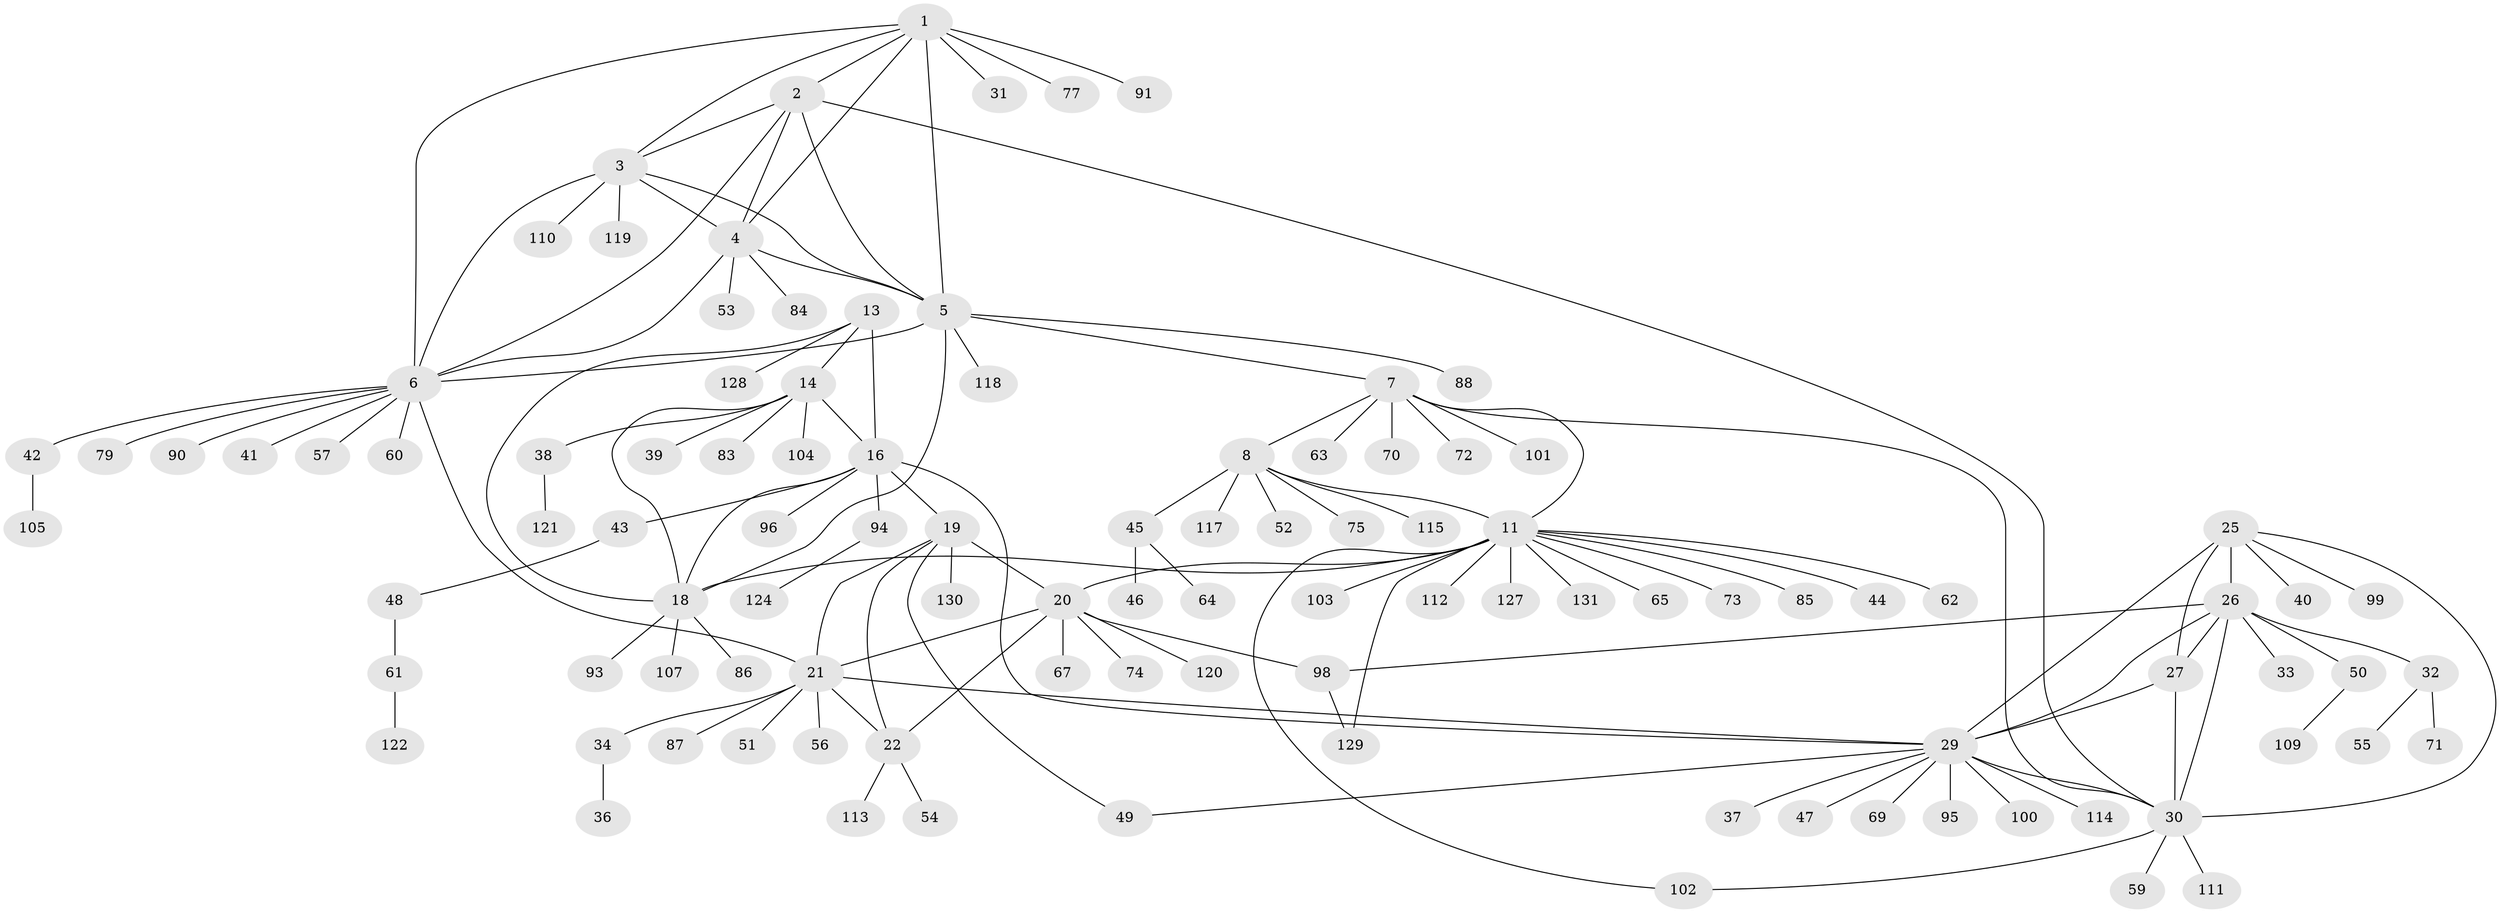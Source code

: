 // Generated by graph-tools (version 1.1) at 2025/52/02/27/25 19:52:21]
// undirected, 105 vertices, 137 edges
graph export_dot {
graph [start="1"]
  node [color=gray90,style=filled];
  1 [super="+125"];
  2;
  3 [super="+68"];
  4 [super="+82"];
  5;
  6 [super="+123"];
  7 [super="+9"];
  8 [super="+10"];
  11 [super="+12"];
  13 [super="+15"];
  14 [super="+76"];
  16 [super="+17"];
  18 [super="+81"];
  19 [super="+58"];
  20 [super="+24"];
  21 [super="+23"];
  22 [super="+116"];
  25 [super="+92"];
  26 [super="+28"];
  27 [super="+80"];
  29 [super="+89"];
  30 [super="+108"];
  31;
  32 [super="+35"];
  33;
  34;
  36;
  37;
  38 [super="+66"];
  39;
  40;
  41;
  42;
  43 [super="+97"];
  44;
  45 [super="+106"];
  46;
  47;
  48;
  49;
  50;
  51;
  52;
  53;
  54;
  55;
  56;
  57;
  59;
  60;
  61 [super="+78"];
  62;
  63;
  64;
  65;
  67;
  69;
  70;
  71;
  72;
  73;
  74;
  75;
  77;
  79;
  83;
  84;
  85;
  86;
  87;
  88;
  90;
  91;
  93;
  94;
  95;
  96;
  98;
  99;
  100;
  101;
  102;
  103;
  104;
  105;
  107;
  109 [super="+126"];
  110;
  111;
  112;
  113;
  114;
  115 [super="+132"];
  117;
  118;
  119;
  120;
  121;
  122;
  124;
  127;
  128;
  129;
  130;
  131;
  1 -- 2;
  1 -- 3;
  1 -- 4;
  1 -- 5;
  1 -- 6;
  1 -- 31;
  1 -- 77;
  1 -- 91;
  2 -- 3;
  2 -- 4;
  2 -- 5;
  2 -- 6;
  2 -- 30;
  3 -- 4;
  3 -- 5;
  3 -- 6;
  3 -- 110;
  3 -- 119;
  4 -- 5;
  4 -- 6;
  4 -- 53;
  4 -- 84;
  5 -- 6;
  5 -- 7;
  5 -- 18;
  5 -- 88;
  5 -- 118;
  6 -- 21;
  6 -- 41;
  6 -- 42;
  6 -- 57;
  6 -- 60;
  6 -- 79;
  6 -- 90;
  7 -- 8 [weight=4];
  7 -- 11 [weight=4];
  7 -- 30;
  7 -- 70;
  7 -- 72;
  7 -- 101;
  7 -- 63;
  8 -- 11 [weight=4];
  8 -- 52;
  8 -- 117;
  8 -- 115;
  8 -- 75;
  8 -- 45;
  11 -- 112;
  11 -- 131;
  11 -- 65;
  11 -- 129;
  11 -- 102;
  11 -- 103;
  11 -- 73;
  11 -- 44;
  11 -- 18;
  11 -- 20;
  11 -- 85;
  11 -- 62;
  11 -- 127;
  13 -- 14 [weight=2];
  13 -- 16 [weight=4];
  13 -- 18 [weight=2];
  13 -- 128;
  14 -- 16 [weight=2];
  14 -- 18;
  14 -- 38;
  14 -- 39;
  14 -- 83;
  14 -- 104;
  16 -- 18 [weight=2];
  16 -- 19;
  16 -- 43;
  16 -- 94;
  16 -- 96;
  16 -- 29;
  18 -- 86;
  18 -- 93;
  18 -- 107;
  19 -- 20 [weight=2];
  19 -- 21 [weight=2];
  19 -- 22;
  19 -- 49;
  19 -- 130;
  20 -- 21 [weight=4];
  20 -- 22 [weight=2];
  20 -- 74;
  20 -- 98;
  20 -- 120;
  20 -- 67;
  21 -- 22 [weight=2];
  21 -- 29;
  21 -- 34;
  21 -- 56;
  21 -- 51;
  21 -- 87;
  22 -- 54;
  22 -- 113;
  25 -- 26 [weight=2];
  25 -- 27;
  25 -- 29;
  25 -- 30;
  25 -- 40;
  25 -- 99;
  26 -- 27 [weight=2];
  26 -- 29 [weight=2];
  26 -- 30 [weight=2];
  26 -- 32;
  26 -- 33;
  26 -- 50;
  26 -- 98;
  27 -- 29;
  27 -- 30;
  29 -- 30;
  29 -- 37;
  29 -- 47;
  29 -- 49;
  29 -- 69;
  29 -- 95;
  29 -- 114;
  29 -- 100;
  30 -- 59;
  30 -- 102;
  30 -- 111;
  32 -- 71;
  32 -- 55;
  34 -- 36;
  38 -- 121;
  42 -- 105;
  43 -- 48;
  45 -- 46;
  45 -- 64;
  48 -- 61;
  50 -- 109;
  61 -- 122;
  94 -- 124;
  98 -- 129;
}
